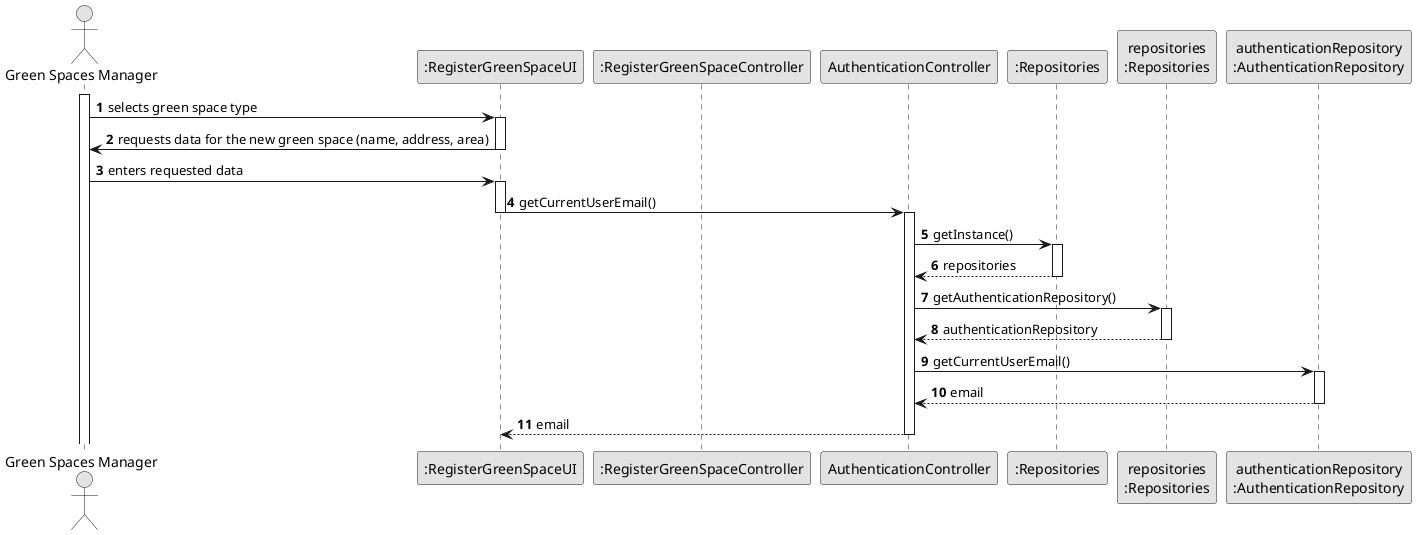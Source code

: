 @startuml
skinparam monochrome true
skinparam packageStyle rectangle
skinparam shadowing false

autonumber

actor "Green Spaces Manager" as HRM
participant ":RegisterGreenSpaceUI" as UI
participant ":RegisterGreenSpaceController" as CTRL
participant "AuthenticationController" as AuthenticationController
participant ":Repositories" as RepositorySingleton
participant "repositories\n:Repositories" as PLAT

activate HRM
HRM -> UI : selects green space type
activate UI
UI -> HRM : requests data for the new green space (name, address, area)
deactivate UI
HRM -> UI : enters requested data
activate UI
UI -> AuthenticationController : getCurrentUserEmail()
deactivate UI
activate AuthenticationController

AuthenticationController -> RepositorySingleton : getInstance()
activate RepositorySingleton
RepositorySingleton --> AuthenticationController : repositories
deactivate RepositorySingleton

AuthenticationController -> PLAT : getAuthenticationRepository()
activate PLAT
PLAT --> AuthenticationController : authenticationRepository
deactivate PLAT

AuthenticationController -> "authenticationRepository\n:AuthenticationRepository" : getCurrentUserEmail()
activate "authenticationRepository\n:AuthenticationRepository"
"authenticationRepository\n:AuthenticationRepository" --> AuthenticationController : email
deactivate "authenticationRepository\n:AuthenticationRepository"
AuthenticationController --> UI : email
deactivate AuthenticationController

@enduml
